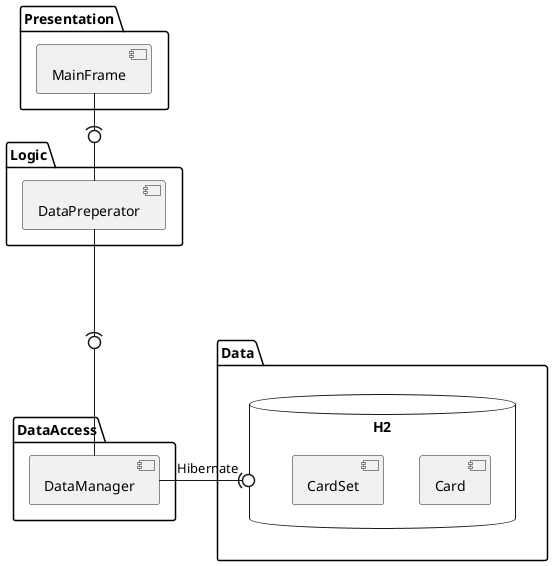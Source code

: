 @startuml componentDiagram

package Presentation {
    [MainFrame] as MF
}

package Logic {
    [DataPreperator] as DP
}

MF -(0- DP

package DataAccess {
    [DataManager] as DM
}

DP -(0-- DM

package Data {
    database H2 {
        [Card]
        [CardSet]
    }
}

DM -(0 H2 : Hibernate

@enduml